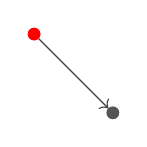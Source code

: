 \begin{tikzpicture}[scale=1]
  \tikzstyle{every node}=[draw,circle,fill=gray,inner sep=1.5]
  \path (1.0,11.0) node [red] (v0) {};
  \path (2.0,10.0) node [color={rgb:red,25;green,25;blue,25}] (v1) {};
  \tikzstyle{every path}=[];
  \draw [darkgray, ->] (v0)--(v1);
\end{tikzpicture}
